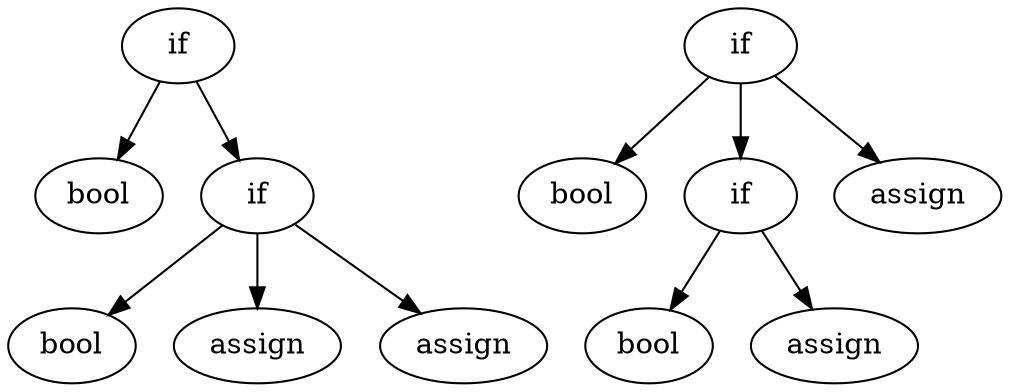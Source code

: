 digraph G {    
    1 -> 2;
    1 -> 3;

    3 -> 4;
    3 -> 5;
    3 -> 6;

    7 -> 8;
    7 -> 9;
    7 -> 10;

    9 -> 11;
    9 -> 12;

    1 [label="if"];
    2 [label="bool"];
    3 [label="if"];
    4 [label="bool"];
    5 [label="assign"];
    6 [label="assign"];

    7 [label="if"];
    8 [label="bool"];
    9 [label="if"];
   10 [label="assign"];
   11 [label="bool"];
   12 [label="assign"];
}

